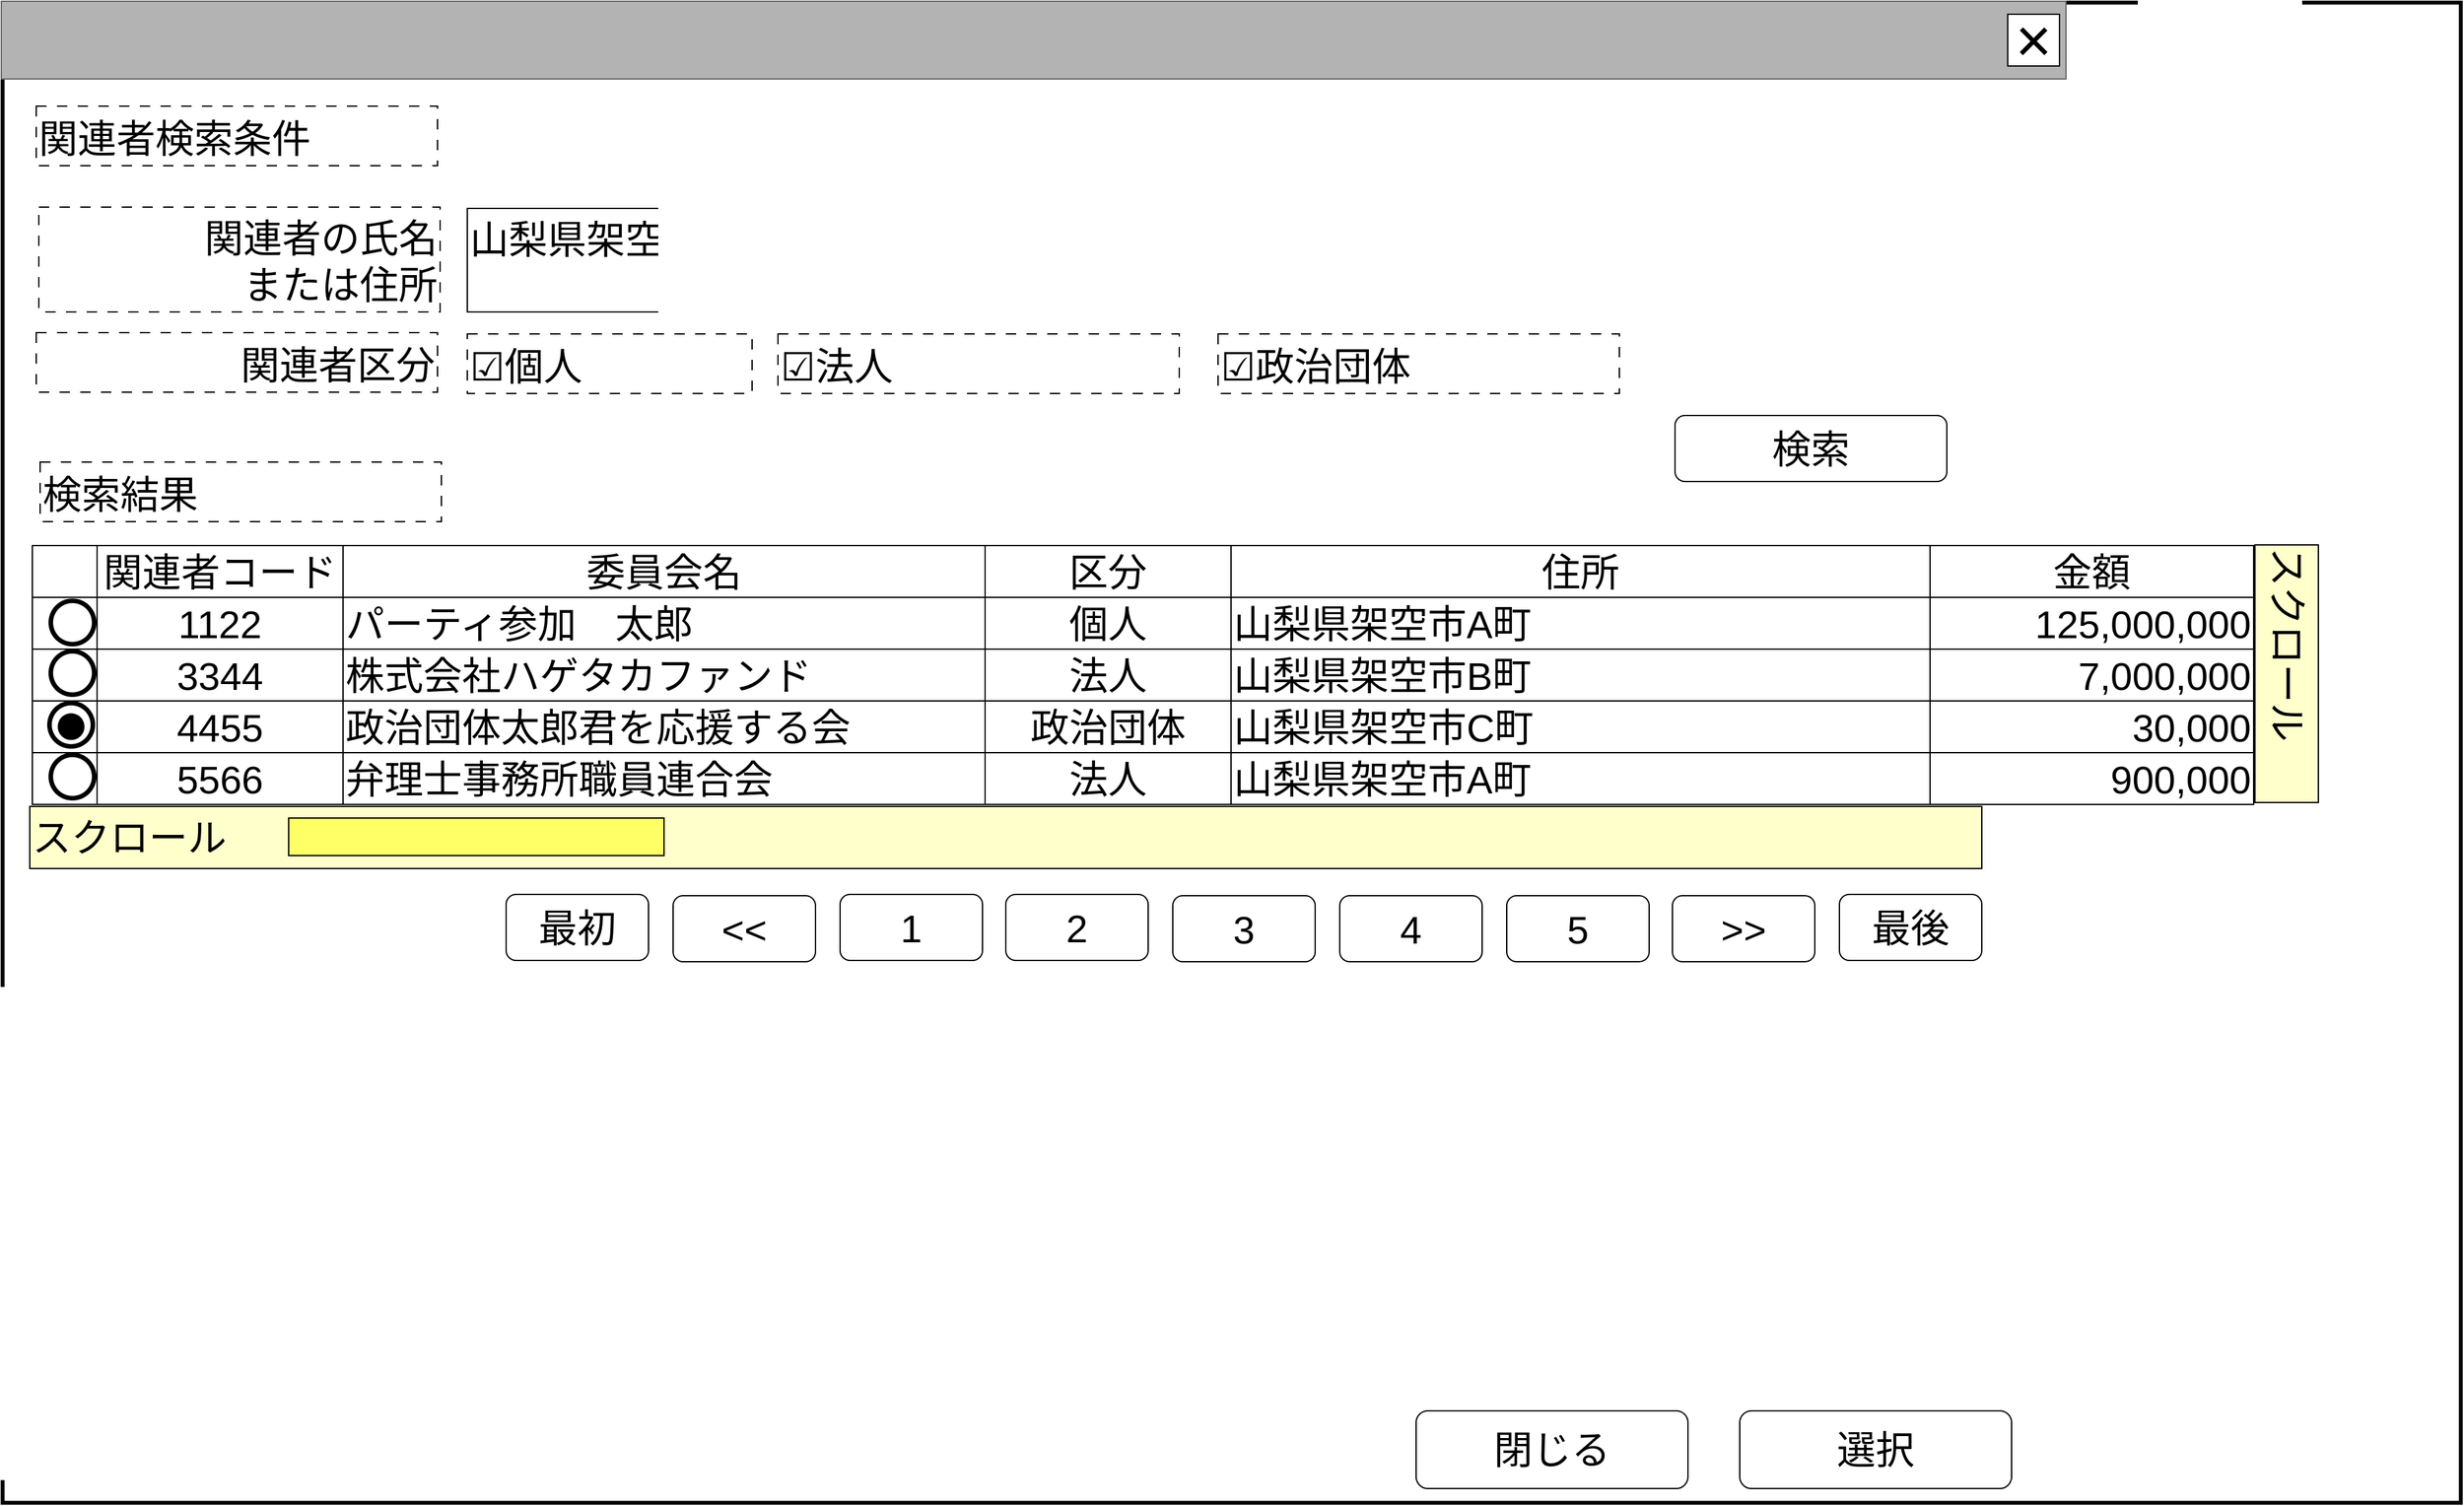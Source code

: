 <mxfile version="24.1.0" type="device">
  <diagram name="ページ1" id="LE8fIzdrHe0wcv1LTvfw">
    <mxGraphModel dx="2833" dy="1673" grid="1" gridSize="10" guides="1" tooltips="1" connect="1" arrows="1" fold="1" page="1" pageScale="1" pageWidth="1600" pageHeight="1200" math="0" shadow="0">
      <root>
        <mxCell id="0" />
        <mxCell id="cFaB45KztUIKXS-_cTrr-4" value="背景" style="locked=1;" parent="0" visible="0" />
        <mxCell id="cFaB45KztUIKXS-_cTrr-5" value="" style="rounded=0;whiteSpace=wrap;html=1;strokeWidth=3;" parent="cFaB45KztUIKXS-_cTrr-4" vertex="1">
          <mxGeometry x="1" y="1" width="1595" height="1180" as="geometry" />
        </mxCell>
        <mxCell id="cFaB45KztUIKXS-_cTrr-6" value="" style="rounded=0;whiteSpace=wrap;html=1;fillColor=#B3B3B3;fontColor=#333333;strokeColor=#666666;" parent="cFaB45KztUIKXS-_cTrr-4" vertex="1">
          <mxGeometry width="1595" height="60" as="geometry" />
        </mxCell>
        <mxCell id="cFaB45KztUIKXS-_cTrr-7" value="&lt;font style=&quot;font-size: 48px;&quot;&gt;×&lt;/font&gt;" style="rounded=0;whiteSpace=wrap;html=1;" parent="cFaB45KztUIKXS-_cTrr-4" vertex="1">
          <mxGeometry x="1550" y="10" width="40" height="40" as="geometry" />
        </mxCell>
        <mxCell id="cFaB45KztUIKXS-_cTrr-8" value="" style="rounded=0;whiteSpace=wrap;html=1;" parent="cFaB45KztUIKXS-_cTrr-4" vertex="1">
          <mxGeometry x="830" y="670" width="120" height="60" as="geometry" />
        </mxCell>
        <mxCell id="cFaB45KztUIKXS-_cTrr-9" value="ウインドウ" style="locked=1;" parent="0" />
        <mxCell id="cFaB45KztUIKXS-_cTrr-10" value="" style="rounded=0;whiteSpace=wrap;html=1;strokeWidth=3;" parent="cFaB45KztUIKXS-_cTrr-9" vertex="1">
          <mxGeometry x="1" y="1" width="1899" height="1159" as="geometry" />
        </mxCell>
        <mxCell id="cFaB45KztUIKXS-_cTrr-11" value="" style="rounded=0;whiteSpace=wrap;html=1;fillColor=#B3B3B3;fontColor=#333333;strokeColor=#666666;" parent="cFaB45KztUIKXS-_cTrr-9" vertex="1">
          <mxGeometry width="1595" height="60" as="geometry" />
        </mxCell>
        <mxCell id="cFaB45KztUIKXS-_cTrr-12" value="&lt;font style=&quot;font-size: 48px;&quot;&gt;×&lt;/font&gt;" style="rounded=0;whiteSpace=wrap;html=1;" parent="cFaB45KztUIKXS-_cTrr-9" vertex="1">
          <mxGeometry x="1550" y="10" width="40" height="40" as="geometry" />
        </mxCell>
        <mxCell id="cFaB45KztUIKXS-_cTrr-14" value="名称未設定レイヤ" style="" parent="0" />
        <mxCell id="kxWkAaZomFuKM2yIZcbC-109" value="&lt;font style=&quot;font-size: 30px;&quot;&gt;山梨県架空市&lt;/font&gt;&lt;span style=&quot;font-size: 30px;&quot;&gt;&lt;br&gt;&lt;/span&gt;" style="rounded=0;whiteSpace=wrap;html=1;align=left;verticalAlign=top;" parent="cFaB45KztUIKXS-_cTrr-14" vertex="1">
          <mxGeometry x="360" y="160" width="650" height="80" as="geometry" />
        </mxCell>
        <mxCell id="kxWkAaZomFuKM2yIZcbC-110" value="&lt;span style=&quot;font-size: 30px;&quot;&gt;検索結果&lt;/span&gt;" style="rounded=0;whiteSpace=wrap;html=1;align=left;dashed=1;dashPattern=8 8;verticalAlign=bottom;" parent="cFaB45KztUIKXS-_cTrr-14" vertex="1">
          <mxGeometry x="30" y="356" width="310" height="46" as="geometry" />
        </mxCell>
        <mxCell id="5l2hKBXCzOEWmYN1dR5e-1" value="&lt;span style=&quot;font-size: 30px;&quot;&gt;選択&lt;/span&gt;" style="rounded=1;whiteSpace=wrap;html=1;" parent="cFaB45KztUIKXS-_cTrr-14" vertex="1">
          <mxGeometry x="1343" y="1089" width="210" height="60" as="geometry" />
        </mxCell>
        <mxCell id="5l2hKBXCzOEWmYN1dR5e-2" value="&lt;span style=&quot;font-size: 30px;&quot;&gt;閉じる&lt;/span&gt;" style="rounded=1;whiteSpace=wrap;html=1;" parent="cFaB45KztUIKXS-_cTrr-14" vertex="1">
          <mxGeometry x="1093" y="1089" width="210" height="60" as="geometry" />
        </mxCell>
        <mxCell id="5l2hKBXCzOEWmYN1dR5e-3" value="&lt;span style=&quot;font-size: 30px;&quot;&gt;検索&lt;/span&gt;" style="rounded=1;whiteSpace=wrap;html=1;" parent="cFaB45KztUIKXS-_cTrr-14" vertex="1">
          <mxGeometry x="1293" y="320" width="210" height="51" as="geometry" />
        </mxCell>
        <mxCell id="cdmeLEnnqN9o7mxTk7t2-22" value="&lt;span style=&quot;font-size: 30px;&quot;&gt;関連者の氏名&lt;/span&gt;&lt;div&gt;&lt;span style=&quot;font-size: 30px;&quot;&gt;または住所&lt;/span&gt;&lt;/div&gt;" style="rounded=0;whiteSpace=wrap;html=1;align=right;dashed=1;dashPattern=8 8;verticalAlign=bottom;" parent="cFaB45KztUIKXS-_cTrr-14" vertex="1">
          <mxGeometry x="29" y="159" width="310" height="81" as="geometry" />
        </mxCell>
        <mxCell id="cdmeLEnnqN9o7mxTk7t2-26" value="&lt;span style=&quot;font-size: 30px;&quot;&gt;最初&lt;/span&gt;" style="rounded=1;whiteSpace=wrap;html=1;" parent="cFaB45KztUIKXS-_cTrr-14" vertex="1">
          <mxGeometry x="390" y="690" width="110" height="51" as="geometry" />
        </mxCell>
        <mxCell id="cdmeLEnnqN9o7mxTk7t2-27" value="&lt;span style=&quot;font-size: 30px;&quot;&gt;最後&lt;/span&gt;" style="rounded=1;whiteSpace=wrap;html=1;" parent="cFaB45KztUIKXS-_cTrr-14" vertex="1">
          <mxGeometry x="1420" y="690" width="110" height="51" as="geometry" />
        </mxCell>
        <mxCell id="cdmeLEnnqN9o7mxTk7t2-28" value="&lt;span style=&quot;font-size: 30px;&quot;&gt;1&lt;/span&gt;" style="rounded=1;whiteSpace=wrap;html=1;" parent="cFaB45KztUIKXS-_cTrr-14" vertex="1">
          <mxGeometry x="648" y="690" width="110" height="51" as="geometry" />
        </mxCell>
        <mxCell id="cdmeLEnnqN9o7mxTk7t2-29" value="&lt;span style=&quot;font-size: 30px;&quot;&gt;2&lt;/span&gt;" style="rounded=1;whiteSpace=wrap;html=1;" parent="cFaB45KztUIKXS-_cTrr-14" vertex="1">
          <mxGeometry x="776" y="690" width="110" height="51" as="geometry" />
        </mxCell>
        <mxCell id="cdmeLEnnqN9o7mxTk7t2-30" value="&lt;span style=&quot;font-size: 30px;&quot;&gt;3&lt;/span&gt;" style="rounded=1;whiteSpace=wrap;html=1;" parent="cFaB45KztUIKXS-_cTrr-14" vertex="1">
          <mxGeometry x="905" y="691" width="110" height="51" as="geometry" />
        </mxCell>
        <mxCell id="cdmeLEnnqN9o7mxTk7t2-31" value="&lt;span style=&quot;font-size: 30px;&quot;&gt;4&lt;/span&gt;" style="rounded=1;whiteSpace=wrap;html=1;" parent="cFaB45KztUIKXS-_cTrr-14" vertex="1">
          <mxGeometry x="1034" y="691" width="110" height="51" as="geometry" />
        </mxCell>
        <mxCell id="cdmeLEnnqN9o7mxTk7t2-32" value="&lt;span style=&quot;font-size: 30px;&quot;&gt;5&lt;/span&gt;" style="rounded=1;whiteSpace=wrap;html=1;" parent="cFaB45KztUIKXS-_cTrr-14" vertex="1">
          <mxGeometry x="1163" y="691" width="110" height="51" as="geometry" />
        </mxCell>
        <mxCell id="cdmeLEnnqN9o7mxTk7t2-35" value="&lt;span style=&quot;font-size: 30px;&quot;&gt;&amp;gt;&amp;gt;&lt;/span&gt;" style="rounded=1;whiteSpace=wrap;html=1;" parent="cFaB45KztUIKXS-_cTrr-14" vertex="1">
          <mxGeometry x="1291" y="691" width="110" height="51" as="geometry" />
        </mxCell>
        <mxCell id="cdmeLEnnqN9o7mxTk7t2-36" value="&lt;span style=&quot;font-size: 30px;&quot;&gt;&amp;lt;&amp;lt;&lt;/span&gt;" style="rounded=1;whiteSpace=wrap;html=1;" parent="cFaB45KztUIKXS-_cTrr-14" vertex="1">
          <mxGeometry x="519" y="691" width="110" height="51" as="geometry" />
        </mxCell>
        <mxCell id="cdmeLEnnqN9o7mxTk7t2-40" value="&lt;div style=&quot;&quot;&gt;&lt;font style=&quot;font-size: 30px;&quot;&gt;スクロール&lt;/font&gt;&lt;/div&gt;" style="rounded=0;whiteSpace=wrap;html=1;align=left;verticalAlign=top;fillColor=#FFFFCC;rotation=90;" parent="cFaB45KztUIKXS-_cTrr-14" vertex="1">
          <mxGeometry x="1666" y="495" width="199" height="49" as="geometry" />
        </mxCell>
        <mxCell id="glqgW6hR8bMLOD4vA2c3-0" value="" style="shape=table;startSize=0;container=1;collapsible=0;childLayout=tableLayout;fontSize=16;" parent="cFaB45KztUIKXS-_cTrr-14" vertex="1">
          <mxGeometry x="24" y="420.5" width="1716" height="200" as="geometry" />
        </mxCell>
        <mxCell id="glqgW6hR8bMLOD4vA2c3-1" value="" style="shape=tableRow;horizontal=0;startSize=0;swimlaneHead=0;swimlaneBody=0;strokeColor=inherit;top=0;left=0;bottom=0;right=0;collapsible=0;dropTarget=0;fillColor=none;points=[[0,0.5],[1,0.5]];portConstraint=eastwest;fontSize=16;" parent="glqgW6hR8bMLOD4vA2c3-0" vertex="1">
          <mxGeometry width="1716" height="40" as="geometry" />
        </mxCell>
        <mxCell id="glqgW6hR8bMLOD4vA2c3-2" value="" style="shape=partialRectangle;html=1;whiteSpace=wrap;connectable=0;strokeColor=inherit;overflow=hidden;fillColor=none;top=0;left=0;bottom=0;right=0;pointerEvents=1;fontSize=16;" parent="glqgW6hR8bMLOD4vA2c3-1" vertex="1">
          <mxGeometry width="50" height="40" as="geometry">
            <mxRectangle width="50" height="40" as="alternateBounds" />
          </mxGeometry>
        </mxCell>
        <mxCell id="glqgW6hR8bMLOD4vA2c3-3" value="&lt;font style=&quot;font-size: 30px;&quot;&gt;関連者コード&lt;/font&gt;" style="shape=partialRectangle;html=1;whiteSpace=wrap;connectable=0;strokeColor=inherit;overflow=hidden;fillColor=none;top=0;left=0;bottom=0;right=0;pointerEvents=1;fontSize=16;" parent="glqgW6hR8bMLOD4vA2c3-1" vertex="1">
          <mxGeometry x="50" width="190" height="40" as="geometry">
            <mxRectangle width="190" height="40" as="alternateBounds" />
          </mxGeometry>
        </mxCell>
        <mxCell id="glqgW6hR8bMLOD4vA2c3-4" value="&lt;font style=&quot;font-size: 30px;&quot;&gt;委員会名&lt;/font&gt;" style="shape=partialRectangle;html=1;whiteSpace=wrap;connectable=0;strokeColor=inherit;overflow=hidden;fillColor=none;top=0;left=0;bottom=0;right=0;pointerEvents=1;fontSize=16;" parent="glqgW6hR8bMLOD4vA2c3-1" vertex="1">
          <mxGeometry x="240" width="496" height="40" as="geometry">
            <mxRectangle width="496" height="40" as="alternateBounds" />
          </mxGeometry>
        </mxCell>
        <mxCell id="glqgW6hR8bMLOD4vA2c3-5" value="&lt;font style=&quot;font-size: 30px;&quot;&gt;区分&lt;/font&gt;" style="shape=partialRectangle;html=1;whiteSpace=wrap;connectable=0;strokeColor=inherit;overflow=hidden;fillColor=none;top=0;left=0;bottom=0;right=0;pointerEvents=1;fontSize=16;" parent="glqgW6hR8bMLOD4vA2c3-1" vertex="1">
          <mxGeometry x="736" width="190" height="40" as="geometry">
            <mxRectangle width="190" height="40" as="alternateBounds" />
          </mxGeometry>
        </mxCell>
        <mxCell id="glqgW6hR8bMLOD4vA2c3-6" value="&lt;font style=&quot;font-size: 30px;&quot;&gt;住所&lt;/font&gt;" style="shape=partialRectangle;html=1;whiteSpace=wrap;connectable=0;strokeColor=inherit;overflow=hidden;fillColor=none;top=0;left=0;bottom=0;right=0;pointerEvents=1;fontSize=16;" parent="glqgW6hR8bMLOD4vA2c3-1" vertex="1">
          <mxGeometry x="926" width="540" height="40" as="geometry">
            <mxRectangle width="540" height="40" as="alternateBounds" />
          </mxGeometry>
        </mxCell>
        <mxCell id="kmcMKYr6Atibctm697TA-5" value="&lt;font style=&quot;font-size: 30px;&quot;&gt;金額&lt;/font&gt;" style="shape=partialRectangle;html=1;whiteSpace=wrap;connectable=0;strokeColor=inherit;overflow=hidden;fillColor=none;top=0;left=0;bottom=0;right=0;pointerEvents=1;fontSize=16;" vertex="1" parent="glqgW6hR8bMLOD4vA2c3-1">
          <mxGeometry x="1466" width="250" height="40" as="geometry">
            <mxRectangle width="250" height="40" as="alternateBounds" />
          </mxGeometry>
        </mxCell>
        <mxCell id="glqgW6hR8bMLOD4vA2c3-7" value="" style="shape=tableRow;horizontal=0;startSize=0;swimlaneHead=0;swimlaneBody=0;strokeColor=inherit;top=0;left=0;bottom=0;right=0;collapsible=0;dropTarget=0;fillColor=none;points=[[0,0.5],[1,0.5]];portConstraint=eastwest;fontSize=16;" parent="glqgW6hR8bMLOD4vA2c3-0" vertex="1">
          <mxGeometry y="40" width="1716" height="40" as="geometry" />
        </mxCell>
        <mxCell id="glqgW6hR8bMLOD4vA2c3-8" value="" style="shape=partialRectangle;html=1;whiteSpace=wrap;connectable=0;strokeColor=inherit;overflow=hidden;fillColor=none;top=0;left=0;bottom=0;right=0;pointerEvents=1;fontSize=16;" parent="glqgW6hR8bMLOD4vA2c3-7" vertex="1">
          <mxGeometry width="50" height="40" as="geometry">
            <mxRectangle width="50" height="40" as="alternateBounds" />
          </mxGeometry>
        </mxCell>
        <mxCell id="glqgW6hR8bMLOD4vA2c3-9" value="&lt;font style=&quot;font-size: 30px;&quot;&gt;1122&lt;/font&gt;" style="shape=partialRectangle;html=1;whiteSpace=wrap;connectable=0;strokeColor=inherit;overflow=hidden;fillColor=none;top=0;left=0;bottom=0;right=0;pointerEvents=1;fontSize=16;" parent="glqgW6hR8bMLOD4vA2c3-7" vertex="1">
          <mxGeometry x="50" width="190" height="40" as="geometry">
            <mxRectangle width="190" height="40" as="alternateBounds" />
          </mxGeometry>
        </mxCell>
        <mxCell id="glqgW6hR8bMLOD4vA2c3-10" value="&lt;span style=&quot;font-size: 30px;&quot;&gt;パーティ参加　太郎&lt;/span&gt;" style="shape=partialRectangle;html=1;whiteSpace=wrap;connectable=0;strokeColor=inherit;overflow=hidden;fillColor=none;top=0;left=0;bottom=0;right=0;pointerEvents=1;fontSize=16;align=left;" parent="glqgW6hR8bMLOD4vA2c3-7" vertex="1">
          <mxGeometry x="240" width="496" height="40" as="geometry">
            <mxRectangle width="496" height="40" as="alternateBounds" />
          </mxGeometry>
        </mxCell>
        <mxCell id="glqgW6hR8bMLOD4vA2c3-11" value="&lt;font style=&quot;font-size: 30px;&quot;&gt;個人&lt;/font&gt;" style="shape=partialRectangle;html=1;whiteSpace=wrap;connectable=0;strokeColor=inherit;overflow=hidden;fillColor=none;top=0;left=0;bottom=0;right=0;pointerEvents=1;fontSize=16;" parent="glqgW6hR8bMLOD4vA2c3-7" vertex="1">
          <mxGeometry x="736" width="190" height="40" as="geometry">
            <mxRectangle width="190" height="40" as="alternateBounds" />
          </mxGeometry>
        </mxCell>
        <mxCell id="glqgW6hR8bMLOD4vA2c3-12" value="&lt;font style=&quot;font-size: 30px;&quot;&gt;山梨県架空市A町&lt;/font&gt;" style="shape=partialRectangle;html=1;whiteSpace=wrap;connectable=0;strokeColor=inherit;overflow=hidden;fillColor=none;top=0;left=0;bottom=0;right=0;pointerEvents=1;fontSize=16;align=left;" parent="glqgW6hR8bMLOD4vA2c3-7" vertex="1">
          <mxGeometry x="926" width="540" height="40" as="geometry">
            <mxRectangle width="540" height="40" as="alternateBounds" />
          </mxGeometry>
        </mxCell>
        <mxCell id="kmcMKYr6Atibctm697TA-6" value="&lt;font style=&quot;font-size: 30px;&quot;&gt;125,000,000&lt;/font&gt;" style="shape=partialRectangle;html=1;whiteSpace=wrap;connectable=0;strokeColor=inherit;overflow=hidden;fillColor=none;top=0;left=0;bottom=0;right=0;pointerEvents=1;fontSize=16;align=right;" vertex="1" parent="glqgW6hR8bMLOD4vA2c3-7">
          <mxGeometry x="1466" width="250" height="40" as="geometry">
            <mxRectangle width="250" height="40" as="alternateBounds" />
          </mxGeometry>
        </mxCell>
        <mxCell id="glqgW6hR8bMLOD4vA2c3-13" value="" style="shape=tableRow;horizontal=0;startSize=0;swimlaneHead=0;swimlaneBody=0;strokeColor=inherit;top=0;left=0;bottom=0;right=0;collapsible=0;dropTarget=0;fillColor=none;points=[[0,0.5],[1,0.5]];portConstraint=eastwest;fontSize=16;align=left;" parent="glqgW6hR8bMLOD4vA2c3-0" vertex="1">
          <mxGeometry y="80" width="1716" height="40" as="geometry" />
        </mxCell>
        <mxCell id="glqgW6hR8bMLOD4vA2c3-14" value="" style="shape=partialRectangle;html=1;whiteSpace=wrap;connectable=0;strokeColor=inherit;overflow=hidden;fillColor=none;top=0;left=0;bottom=0;right=0;pointerEvents=1;fontSize=16;" parent="glqgW6hR8bMLOD4vA2c3-13" vertex="1">
          <mxGeometry width="50" height="40" as="geometry">
            <mxRectangle width="50" height="40" as="alternateBounds" />
          </mxGeometry>
        </mxCell>
        <mxCell id="glqgW6hR8bMLOD4vA2c3-15" value="&lt;font style=&quot;font-size: 30px;&quot;&gt;3344&lt;/font&gt;" style="shape=partialRectangle;html=1;whiteSpace=wrap;connectable=0;strokeColor=inherit;overflow=hidden;fillColor=none;top=0;left=0;bottom=0;right=0;pointerEvents=1;fontSize=16;" parent="glqgW6hR8bMLOD4vA2c3-13" vertex="1">
          <mxGeometry x="50" width="190" height="40" as="geometry">
            <mxRectangle width="190" height="40" as="alternateBounds" />
          </mxGeometry>
        </mxCell>
        <mxCell id="glqgW6hR8bMLOD4vA2c3-16" value="&lt;font style=&quot;font-size: 30px;&quot;&gt;株式会社ハゲタカファンド&lt;br&gt;&lt;/font&gt;" style="shape=partialRectangle;html=1;whiteSpace=wrap;connectable=0;strokeColor=inherit;overflow=hidden;fillColor=none;top=0;left=0;bottom=0;right=0;pointerEvents=1;fontSize=16;align=left;" parent="glqgW6hR8bMLOD4vA2c3-13" vertex="1">
          <mxGeometry x="240" width="496" height="40" as="geometry">
            <mxRectangle width="496" height="40" as="alternateBounds" />
          </mxGeometry>
        </mxCell>
        <mxCell id="glqgW6hR8bMLOD4vA2c3-17" value="&lt;font style=&quot;font-size: 30px;&quot;&gt;法人&lt;/font&gt;" style="shape=partialRectangle;html=1;whiteSpace=wrap;connectable=0;strokeColor=inherit;overflow=hidden;fillColor=none;top=0;left=0;bottom=0;right=0;pointerEvents=1;fontSize=16;" parent="glqgW6hR8bMLOD4vA2c3-13" vertex="1">
          <mxGeometry x="736" width="190" height="40" as="geometry">
            <mxRectangle width="190" height="40" as="alternateBounds" />
          </mxGeometry>
        </mxCell>
        <mxCell id="glqgW6hR8bMLOD4vA2c3-18" value="&lt;span style=&quot;font-size: 30px;&quot;&gt;山梨県架空市B町&lt;/span&gt;" style="shape=partialRectangle;html=1;whiteSpace=wrap;connectable=0;strokeColor=inherit;overflow=hidden;fillColor=none;top=0;left=0;bottom=0;right=0;pointerEvents=1;fontSize=16;align=left;" parent="glqgW6hR8bMLOD4vA2c3-13" vertex="1">
          <mxGeometry x="926" width="540" height="40" as="geometry">
            <mxRectangle width="540" height="40" as="alternateBounds" />
          </mxGeometry>
        </mxCell>
        <mxCell id="kmcMKYr6Atibctm697TA-7" value="&lt;span style=&quot;font-size: 30px;&quot;&gt;7,000,000&lt;/span&gt;" style="shape=partialRectangle;html=1;whiteSpace=wrap;connectable=0;strokeColor=inherit;overflow=hidden;fillColor=none;top=0;left=0;bottom=0;right=0;pointerEvents=1;fontSize=16;align=right;" vertex="1" parent="glqgW6hR8bMLOD4vA2c3-13">
          <mxGeometry x="1466" width="250" height="40" as="geometry">
            <mxRectangle width="250" height="40" as="alternateBounds" />
          </mxGeometry>
        </mxCell>
        <mxCell id="glqgW6hR8bMLOD4vA2c3-19" style="shape=tableRow;horizontal=0;startSize=0;swimlaneHead=0;swimlaneBody=0;strokeColor=inherit;top=0;left=0;bottom=0;right=0;collapsible=0;dropTarget=0;fillColor=none;points=[[0,0.5],[1,0.5]];portConstraint=eastwest;fontSize=16;" parent="glqgW6hR8bMLOD4vA2c3-0" vertex="1">
          <mxGeometry y="120" width="1716" height="40" as="geometry" />
        </mxCell>
        <mxCell id="glqgW6hR8bMLOD4vA2c3-20" style="shape=partialRectangle;html=1;whiteSpace=wrap;connectable=0;strokeColor=inherit;overflow=hidden;fillColor=none;top=0;left=0;bottom=0;right=0;pointerEvents=1;fontSize=16;" parent="glqgW6hR8bMLOD4vA2c3-19" vertex="1">
          <mxGeometry width="50" height="40" as="geometry">
            <mxRectangle width="50" height="40" as="alternateBounds" />
          </mxGeometry>
        </mxCell>
        <mxCell id="glqgW6hR8bMLOD4vA2c3-21" value="&lt;font style=&quot;font-size: 30px;&quot;&gt;4455&lt;/font&gt;" style="shape=partialRectangle;html=1;whiteSpace=wrap;connectable=0;strokeColor=inherit;overflow=hidden;fillColor=none;top=0;left=0;bottom=0;right=0;pointerEvents=1;fontSize=16;" parent="glqgW6hR8bMLOD4vA2c3-19" vertex="1">
          <mxGeometry x="50" width="190" height="40" as="geometry">
            <mxRectangle width="190" height="40" as="alternateBounds" />
          </mxGeometry>
        </mxCell>
        <mxCell id="glqgW6hR8bMLOD4vA2c3-22" value="&lt;font style=&quot;font-size: 30px;&quot;&gt;政治団体太郎君を応援する会&lt;br&gt;&lt;/font&gt;" style="shape=partialRectangle;html=1;whiteSpace=wrap;connectable=0;strokeColor=inherit;overflow=hidden;fillColor=none;top=0;left=0;bottom=0;right=0;pointerEvents=1;fontSize=16;align=left;" parent="glqgW6hR8bMLOD4vA2c3-19" vertex="1">
          <mxGeometry x="240" width="496" height="40" as="geometry">
            <mxRectangle width="496" height="40" as="alternateBounds" />
          </mxGeometry>
        </mxCell>
        <mxCell id="glqgW6hR8bMLOD4vA2c3-23" value="&lt;span style=&quot;font-size: 30px;&quot;&gt;政治団体&lt;/span&gt;" style="shape=partialRectangle;html=1;whiteSpace=wrap;connectable=0;strokeColor=inherit;overflow=hidden;fillColor=none;top=0;left=0;bottom=0;right=0;pointerEvents=1;fontSize=16;" parent="glqgW6hR8bMLOD4vA2c3-19" vertex="1">
          <mxGeometry x="736" width="190" height="40" as="geometry">
            <mxRectangle width="190" height="40" as="alternateBounds" />
          </mxGeometry>
        </mxCell>
        <mxCell id="glqgW6hR8bMLOD4vA2c3-24" value="&lt;span style=&quot;font-size: 30px;&quot;&gt;山梨県架空市C町&lt;/span&gt;" style="shape=partialRectangle;html=1;whiteSpace=wrap;connectable=0;strokeColor=inherit;overflow=hidden;fillColor=none;top=0;left=0;bottom=0;right=0;pointerEvents=1;fontSize=16;align=left;" parent="glqgW6hR8bMLOD4vA2c3-19" vertex="1">
          <mxGeometry x="926" width="540" height="40" as="geometry">
            <mxRectangle width="540" height="40" as="alternateBounds" />
          </mxGeometry>
        </mxCell>
        <mxCell id="kmcMKYr6Atibctm697TA-8" value="&lt;span style=&quot;font-size: 30px;&quot;&gt;30,000&lt;/span&gt;" style="shape=partialRectangle;html=1;whiteSpace=wrap;connectable=0;strokeColor=inherit;overflow=hidden;fillColor=none;top=0;left=0;bottom=0;right=0;pointerEvents=1;fontSize=16;align=right;" vertex="1" parent="glqgW6hR8bMLOD4vA2c3-19">
          <mxGeometry x="1466" width="250" height="40" as="geometry">
            <mxRectangle width="250" height="40" as="alternateBounds" />
          </mxGeometry>
        </mxCell>
        <mxCell id="glqgW6hR8bMLOD4vA2c3-25" style="shape=tableRow;horizontal=0;startSize=0;swimlaneHead=0;swimlaneBody=0;strokeColor=inherit;top=0;left=0;bottom=0;right=0;collapsible=0;dropTarget=0;fillColor=none;points=[[0,0.5],[1,0.5]];portConstraint=eastwest;fontSize=16;" parent="glqgW6hR8bMLOD4vA2c3-0" vertex="1">
          <mxGeometry y="160" width="1716" height="40" as="geometry" />
        </mxCell>
        <mxCell id="glqgW6hR8bMLOD4vA2c3-26" style="shape=partialRectangle;html=1;whiteSpace=wrap;connectable=0;strokeColor=inherit;overflow=hidden;fillColor=none;top=0;left=0;bottom=0;right=0;pointerEvents=1;fontSize=16;" parent="glqgW6hR8bMLOD4vA2c3-25" vertex="1">
          <mxGeometry width="50" height="40" as="geometry">
            <mxRectangle width="50" height="40" as="alternateBounds" />
          </mxGeometry>
        </mxCell>
        <mxCell id="glqgW6hR8bMLOD4vA2c3-27" value="&lt;font style=&quot;font-size: 30px;&quot;&gt;5566&lt;/font&gt;" style="shape=partialRectangle;html=1;whiteSpace=wrap;connectable=0;strokeColor=inherit;overflow=hidden;fillColor=none;top=0;left=0;bottom=0;right=0;pointerEvents=1;fontSize=16;" parent="glqgW6hR8bMLOD4vA2c3-25" vertex="1">
          <mxGeometry x="50" width="190" height="40" as="geometry">
            <mxRectangle width="190" height="40" as="alternateBounds" />
          </mxGeometry>
        </mxCell>
        <mxCell id="glqgW6hR8bMLOD4vA2c3-28" value="&lt;font style=&quot;font-size: 30px;&quot;&gt;弁理士事務所職員連合会&lt;/font&gt;" style="shape=partialRectangle;html=1;whiteSpace=wrap;connectable=0;strokeColor=inherit;overflow=hidden;fillColor=none;top=0;left=0;bottom=0;right=0;pointerEvents=1;fontSize=16;align=left;" parent="glqgW6hR8bMLOD4vA2c3-25" vertex="1">
          <mxGeometry x="240" width="496" height="40" as="geometry">
            <mxRectangle width="496" height="40" as="alternateBounds" />
          </mxGeometry>
        </mxCell>
        <mxCell id="glqgW6hR8bMLOD4vA2c3-29" value="&lt;font style=&quot;font-size: 30px;&quot;&gt;法人&lt;/font&gt;" style="shape=partialRectangle;html=1;whiteSpace=wrap;connectable=0;strokeColor=inherit;overflow=hidden;fillColor=none;top=0;left=0;bottom=0;right=0;pointerEvents=1;fontSize=16;" parent="glqgW6hR8bMLOD4vA2c3-25" vertex="1">
          <mxGeometry x="736" width="190" height="40" as="geometry">
            <mxRectangle width="190" height="40" as="alternateBounds" />
          </mxGeometry>
        </mxCell>
        <mxCell id="glqgW6hR8bMLOD4vA2c3-30" value="&lt;div style=&quot;&quot;&gt;&lt;span style=&quot;font-size: 30px;&quot;&gt;山梨県架空市A町&lt;/span&gt;&lt;br&gt;&lt;/div&gt;" style="shape=partialRectangle;html=1;whiteSpace=wrap;connectable=0;strokeColor=inherit;overflow=hidden;fillColor=none;top=0;left=0;bottom=0;right=0;pointerEvents=1;fontSize=16;align=left;" parent="glqgW6hR8bMLOD4vA2c3-25" vertex="1">
          <mxGeometry x="926" width="540" height="40" as="geometry">
            <mxRectangle width="540" height="40" as="alternateBounds" />
          </mxGeometry>
        </mxCell>
        <mxCell id="kmcMKYr6Atibctm697TA-9" value="&lt;span style=&quot;font-size: 30px;&quot;&gt;900,000&lt;/span&gt;" style="shape=partialRectangle;html=1;whiteSpace=wrap;connectable=0;strokeColor=inherit;overflow=hidden;fillColor=none;top=0;left=0;bottom=0;right=0;pointerEvents=1;fontSize=16;align=right;" vertex="1" parent="glqgW6hR8bMLOD4vA2c3-25">
          <mxGeometry x="1466" width="250" height="40" as="geometry">
            <mxRectangle width="250" height="40" as="alternateBounds" />
          </mxGeometry>
        </mxCell>
        <mxCell id="glqgW6hR8bMLOD4vA2c3-37" value="&lt;font style=&quot;font-size: 84px;&quot;&gt;○&lt;/font&gt;" style="text;html=1;strokeColor=none;fillColor=none;align=center;verticalAlign=middle;whiteSpace=wrap;rounded=0;fontSize=60;" parent="cFaB45KztUIKXS-_cTrr-14" vertex="1">
          <mxGeometry x="25" y="461" width="60" height="30" as="geometry" />
        </mxCell>
        <mxCell id="glqgW6hR8bMLOD4vA2c3-38" value="&lt;font style=&quot;font-size: 84px;&quot;&gt;○&lt;/font&gt;" style="text;html=1;strokeColor=none;fillColor=none;align=center;verticalAlign=middle;whiteSpace=wrap;rounded=0;fontSize=60;" parent="cFaB45KztUIKXS-_cTrr-14" vertex="1">
          <mxGeometry x="25" y="500" width="60" height="30" as="geometry" />
        </mxCell>
        <mxCell id="glqgW6hR8bMLOD4vA2c3-39" value="&lt;font style=&quot;font-size: 84px;&quot;&gt;○&lt;/font&gt;" style="text;html=1;strokeColor=none;fillColor=none;align=center;verticalAlign=middle;whiteSpace=wrap;rounded=0;fontSize=60;" parent="cFaB45KztUIKXS-_cTrr-14" vertex="1">
          <mxGeometry x="24" y="540" width="60" height="30" as="geometry" />
        </mxCell>
        <mxCell id="glqgW6hR8bMLOD4vA2c3-40" value="&lt;font style=&quot;font-size: 48px;&quot;&gt;●&lt;/font&gt;" style="text;html=1;strokeColor=none;fillColor=none;align=center;verticalAlign=middle;whiteSpace=wrap;rounded=0;fontSize=48;" parent="cFaB45KztUIKXS-_cTrr-14" vertex="1">
          <mxGeometry x="24" y="542" width="60" height="30" as="geometry" />
        </mxCell>
        <mxCell id="glqgW6hR8bMLOD4vA2c3-41" value="&lt;font style=&quot;font-size: 84px;&quot;&gt;○&lt;/font&gt;" style="text;html=1;strokeColor=none;fillColor=none;align=center;verticalAlign=middle;whiteSpace=wrap;rounded=0;fontSize=60;" parent="cFaB45KztUIKXS-_cTrr-14" vertex="1">
          <mxGeometry x="25" y="580" width="60" height="30" as="geometry" />
        </mxCell>
        <mxCell id="glqgW6hR8bMLOD4vA2c3-43" value="&lt;span style=&quot;font-size: 30px;&quot;&gt;関連者区分&lt;/span&gt;" style="rounded=0;whiteSpace=wrap;html=1;align=right;dashed=1;dashPattern=8 8;verticalAlign=bottom;" parent="cFaB45KztUIKXS-_cTrr-14" vertex="1">
          <mxGeometry x="27" y="256" width="310" height="46" as="geometry" />
        </mxCell>
        <mxCell id="glqgW6hR8bMLOD4vA2c3-44" value="&lt;span style=&quot;font-size: 30px;&quot;&gt;☑個人&lt;/span&gt;" style="rounded=0;whiteSpace=wrap;html=1;align=left;dashed=1;dashPattern=8 8;verticalAlign=bottom;" parent="cFaB45KztUIKXS-_cTrr-14" vertex="1">
          <mxGeometry x="360" y="257" width="220" height="46" as="geometry" />
        </mxCell>
        <mxCell id="glqgW6hR8bMLOD4vA2c3-45" value="&lt;span style=&quot;font-size: 30px;&quot;&gt;☑法人&lt;/span&gt;" style="rounded=0;whiteSpace=wrap;html=1;align=left;dashed=1;dashPattern=8 8;verticalAlign=bottom;" parent="cFaB45KztUIKXS-_cTrr-14" vertex="1">
          <mxGeometry x="600" y="257" width="310" height="46" as="geometry" />
        </mxCell>
        <mxCell id="glqgW6hR8bMLOD4vA2c3-46" value="&lt;span style=&quot;font-size: 30px;&quot;&gt;☑政治団体&lt;/span&gt;" style="rounded=0;whiteSpace=wrap;html=1;align=left;dashed=1;dashPattern=8 8;verticalAlign=bottom;" parent="cFaB45KztUIKXS-_cTrr-14" vertex="1">
          <mxGeometry x="940" y="257" width="310" height="46" as="geometry" />
        </mxCell>
        <mxCell id="glqgW6hR8bMLOD4vA2c3-47" value="&lt;div style=&quot;&quot;&gt;&lt;font style=&quot;font-size: 30px;&quot;&gt;スクロール&lt;/font&gt;&lt;/div&gt;" style="rounded=0;whiteSpace=wrap;html=1;align=left;verticalAlign=top;fillColor=#FFFFCC;" parent="cFaB45KztUIKXS-_cTrr-14" vertex="1">
          <mxGeometry x="22" y="622" width="1508" height="48" as="geometry" />
        </mxCell>
        <mxCell id="glqgW6hR8bMLOD4vA2c3-48" value="&lt;div style=&quot;&quot;&gt;&lt;br&gt;&lt;/div&gt;" style="rounded=0;whiteSpace=wrap;html=1;align=left;verticalAlign=top;fillColor=#FFFF66;" parent="cFaB45KztUIKXS-_cTrr-14" vertex="1">
          <mxGeometry x="222" y="631" width="290" height="29" as="geometry" />
        </mxCell>
        <mxCell id="MmM4sdzbBg2WOu6LbQjL-0" value="&lt;span style=&quot;font-size: 30px;&quot;&gt;関連者検索条件&lt;/span&gt;" style="rounded=0;whiteSpace=wrap;html=1;align=left;dashed=1;dashPattern=8 8;verticalAlign=bottom;" parent="cFaB45KztUIKXS-_cTrr-14" vertex="1">
          <mxGeometry x="27" y="81" width="310" height="46" as="geometry" />
        </mxCell>
      </root>
    </mxGraphModel>
  </diagram>
</mxfile>
